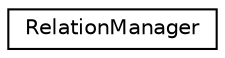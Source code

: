 digraph "Graphical Class Hierarchy"
{
  edge [fontname="Helvetica",fontsize="10",labelfontname="Helvetica",labelfontsize="10"];
  node [fontname="Helvetica",fontsize="10",shape=record];
  rankdir="LR";
  Node1 [label="RelationManager",height=0.2,width=0.4,color="black", fillcolor="white", style="filled",URL="$class_relation_manager.html"];
}
